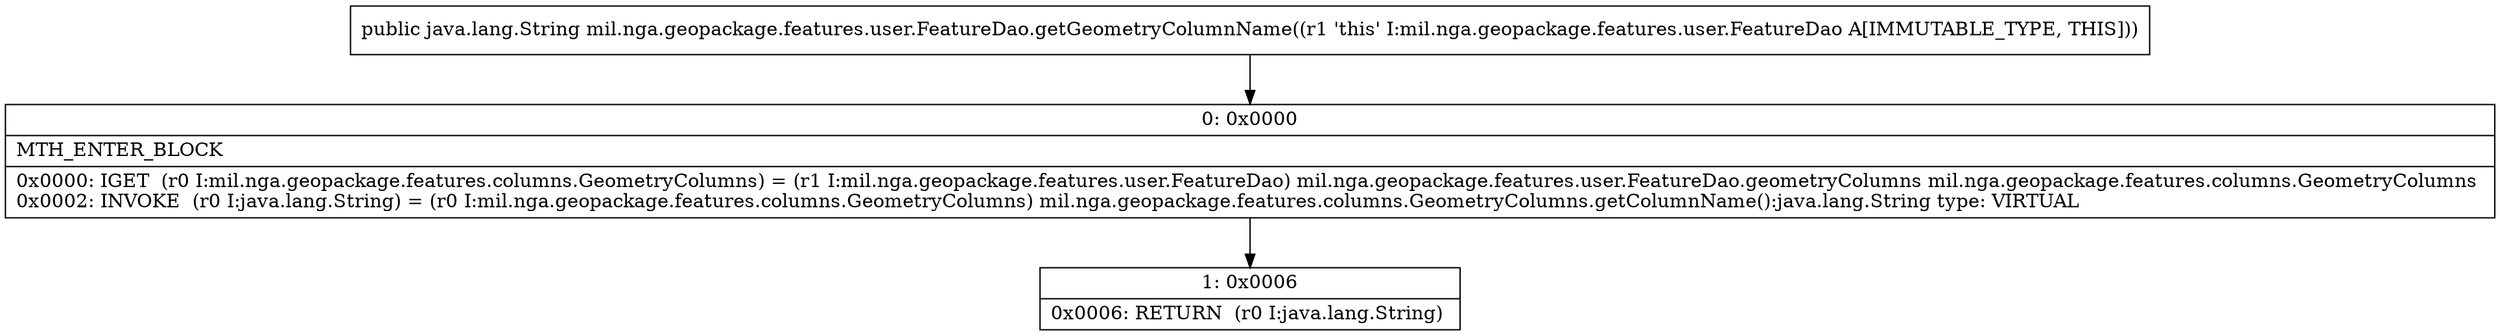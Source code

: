 digraph "CFG formil.nga.geopackage.features.user.FeatureDao.getGeometryColumnName()Ljava\/lang\/String;" {
Node_0 [shape=record,label="{0\:\ 0x0000|MTH_ENTER_BLOCK\l|0x0000: IGET  (r0 I:mil.nga.geopackage.features.columns.GeometryColumns) = (r1 I:mil.nga.geopackage.features.user.FeatureDao) mil.nga.geopackage.features.user.FeatureDao.geometryColumns mil.nga.geopackage.features.columns.GeometryColumns \l0x0002: INVOKE  (r0 I:java.lang.String) = (r0 I:mil.nga.geopackage.features.columns.GeometryColumns) mil.nga.geopackage.features.columns.GeometryColumns.getColumnName():java.lang.String type: VIRTUAL \l}"];
Node_1 [shape=record,label="{1\:\ 0x0006|0x0006: RETURN  (r0 I:java.lang.String) \l}"];
MethodNode[shape=record,label="{public java.lang.String mil.nga.geopackage.features.user.FeatureDao.getGeometryColumnName((r1 'this' I:mil.nga.geopackage.features.user.FeatureDao A[IMMUTABLE_TYPE, THIS])) }"];
MethodNode -> Node_0;
Node_0 -> Node_1;
}

